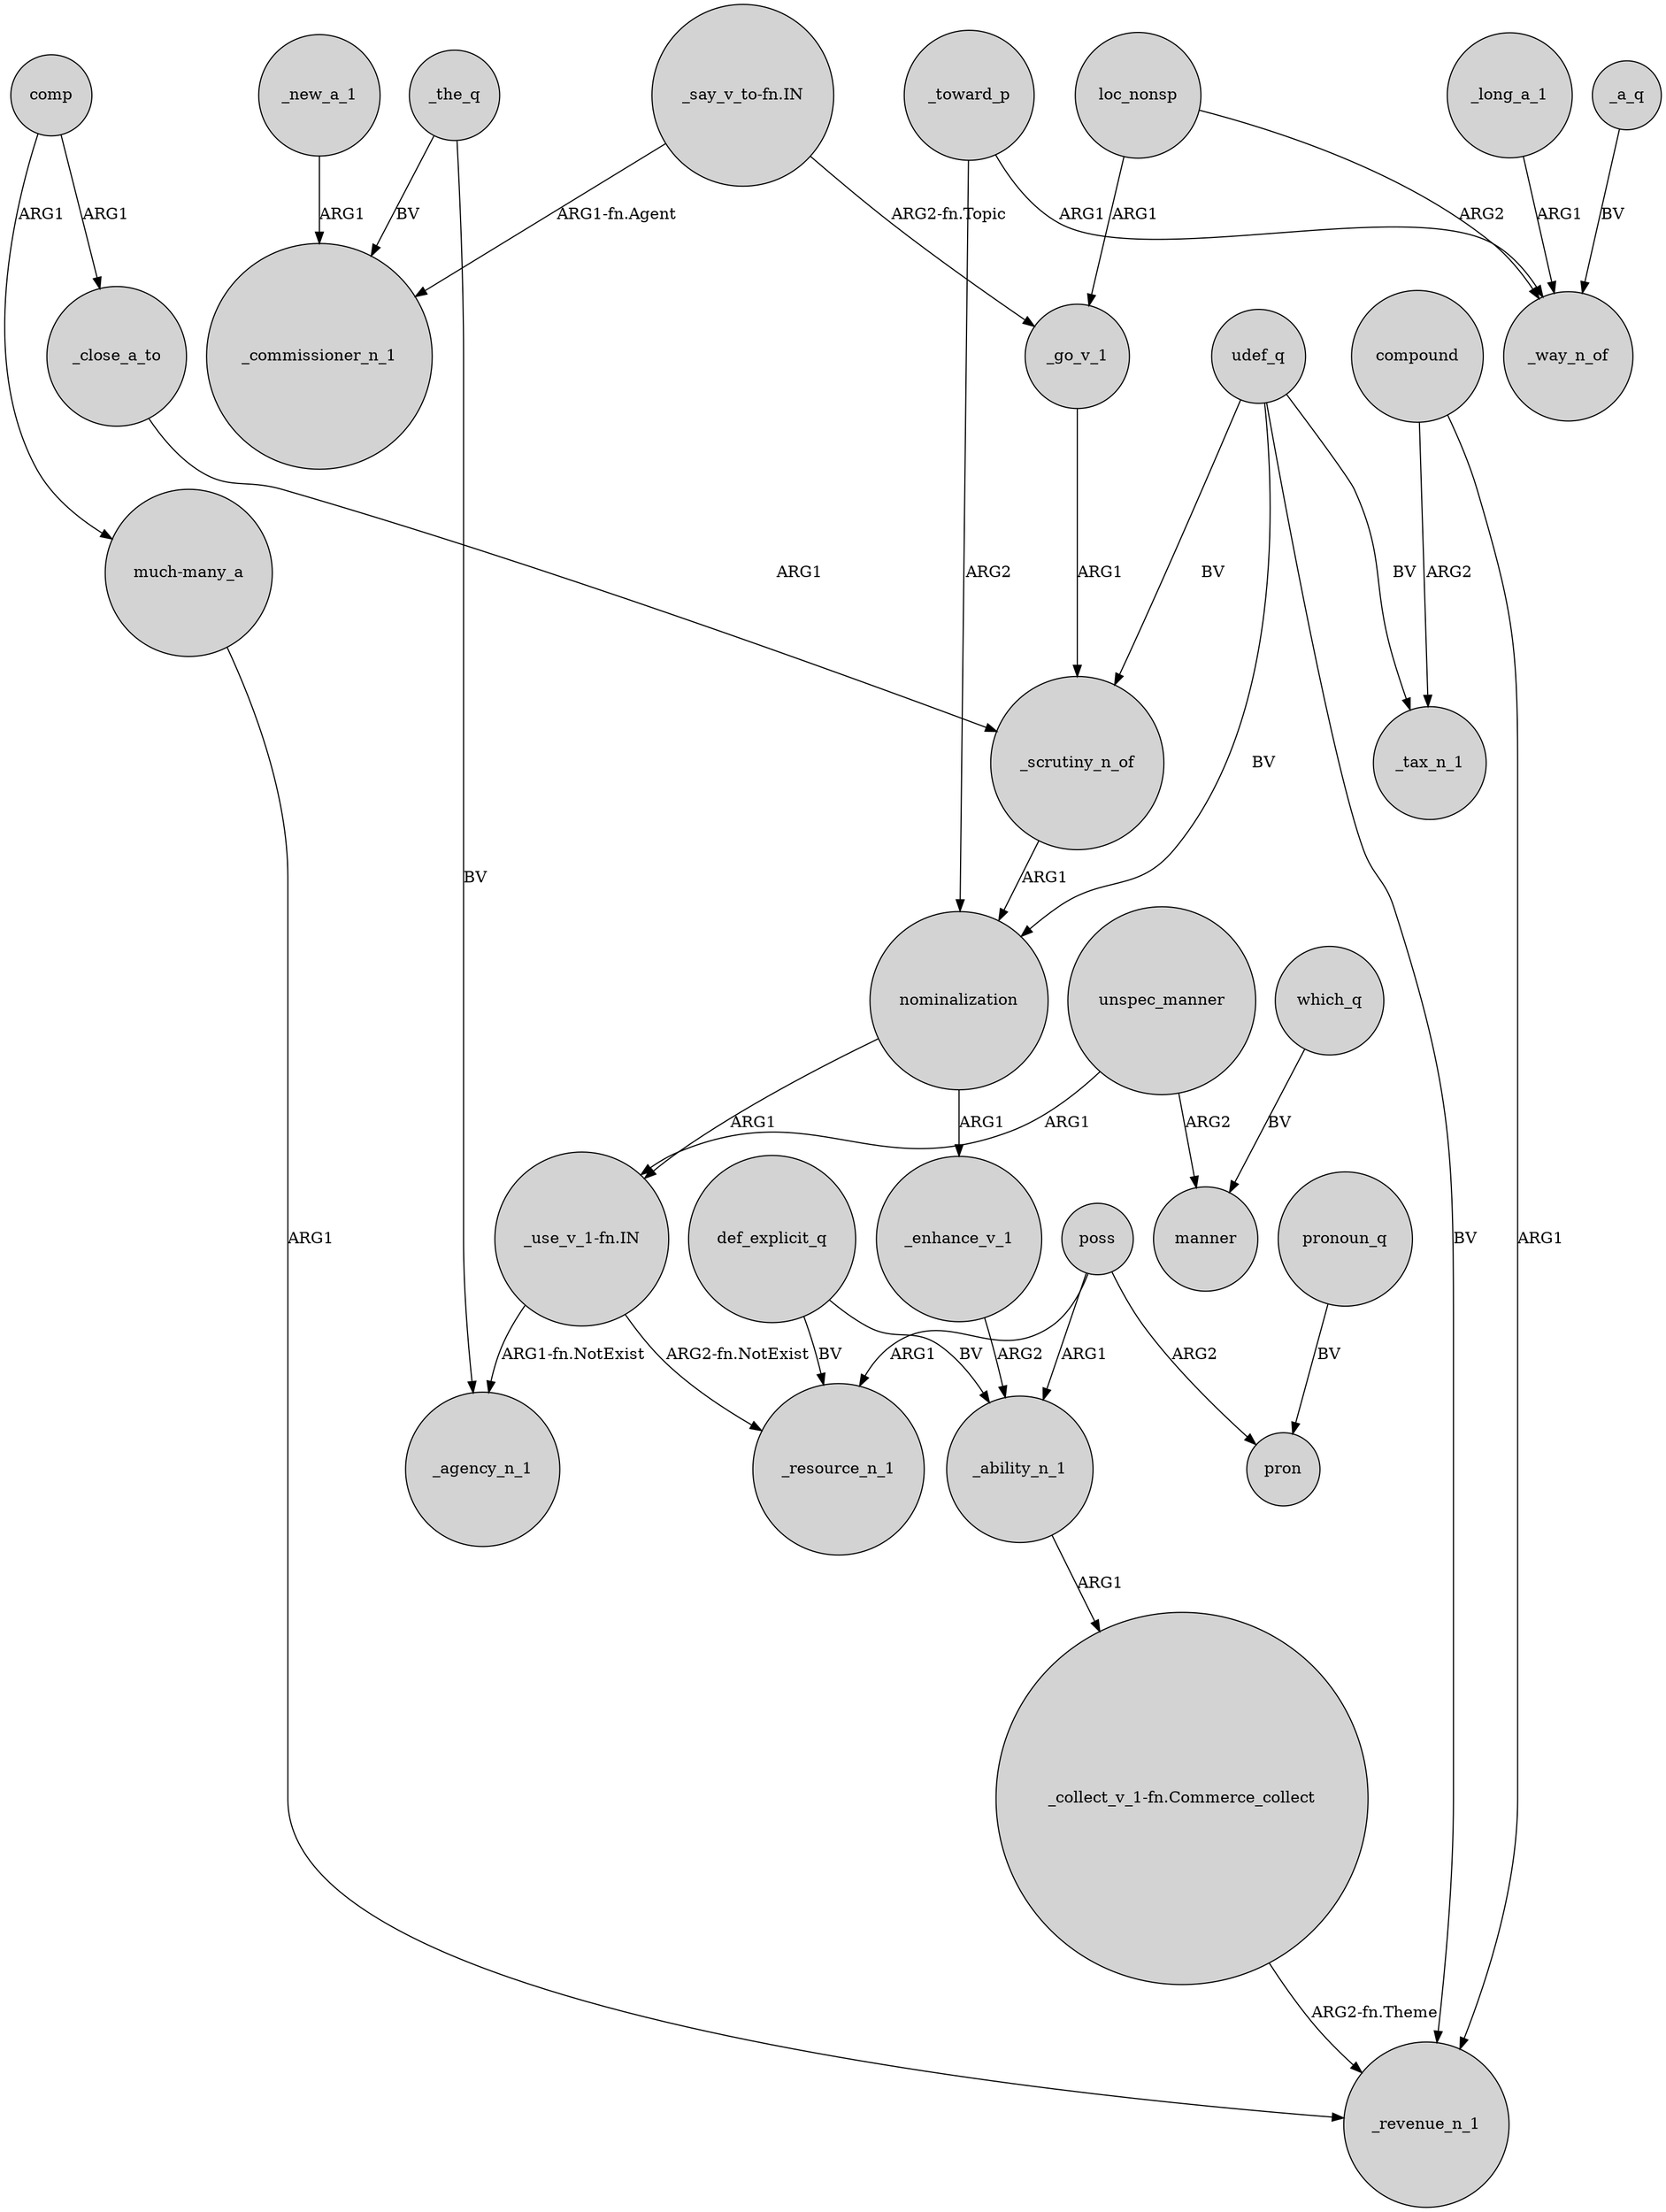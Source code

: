 digraph {
	node [shape=circle style=filled]
	_the_q -> _agency_n_1 [label=BV]
	comp -> _close_a_to [label=ARG1]
	_ability_n_1 -> "_collect_v_1-fn.Commerce_collect" [label=ARG1]
	poss -> pron [label=ARG2]
	"_say_v_to-fn.IN" -> _commissioner_n_1 [label="ARG1-fn.Agent"]
	poss -> _resource_n_1 [label=ARG1]
	"much-many_a" -> _revenue_n_1 [label=ARG1]
	_new_a_1 -> _commissioner_n_1 [label=ARG1]
	_toward_p -> nominalization [label=ARG2]
	which_q -> manner [label=BV]
	def_explicit_q -> _resource_n_1 [label=BV]
	_toward_p -> _way_n_of [label=ARG1]
	_long_a_1 -> _way_n_of [label=ARG1]
	"_collect_v_1-fn.Commerce_collect" -> _revenue_n_1 [label="ARG2-fn.Theme"]
	_scrutiny_n_of -> nominalization [label=ARG1]
	poss -> _ability_n_1 [label=ARG1]
	pronoun_q -> pron [label=BV]
	def_explicit_q -> _ability_n_1 [label=BV]
	"_say_v_to-fn.IN" -> _go_v_1 [label="ARG2-fn.Topic"]
	_go_v_1 -> _scrutiny_n_of [label=ARG1]
	loc_nonsp -> _way_n_of [label=ARG2]
	nominalization -> _enhance_v_1 [label=ARG1]
	udef_q -> _scrutiny_n_of [label=BV]
	udef_q -> _revenue_n_1 [label=BV]
	"_use_v_1-fn.IN" -> _agency_n_1 [label="ARG1-fn.NotExist"]
	comp -> "much-many_a" [label=ARG1]
	_the_q -> _commissioner_n_1 [label=BV]
	"_use_v_1-fn.IN" -> _resource_n_1 [label="ARG2-fn.NotExist"]
	udef_q -> nominalization [label=BV]
	udef_q -> _tax_n_1 [label=BV]
	_close_a_to -> _scrutiny_n_of [label=ARG1]
	unspec_manner -> "_use_v_1-fn.IN" [label=ARG1]
	_a_q -> _way_n_of [label=BV]
	compound -> _tax_n_1 [label=ARG2]
	_enhance_v_1 -> _ability_n_1 [label=ARG2]
	compound -> _revenue_n_1 [label=ARG1]
	loc_nonsp -> _go_v_1 [label=ARG1]
	unspec_manner -> manner [label=ARG2]
	nominalization -> "_use_v_1-fn.IN" [label=ARG1]
}
